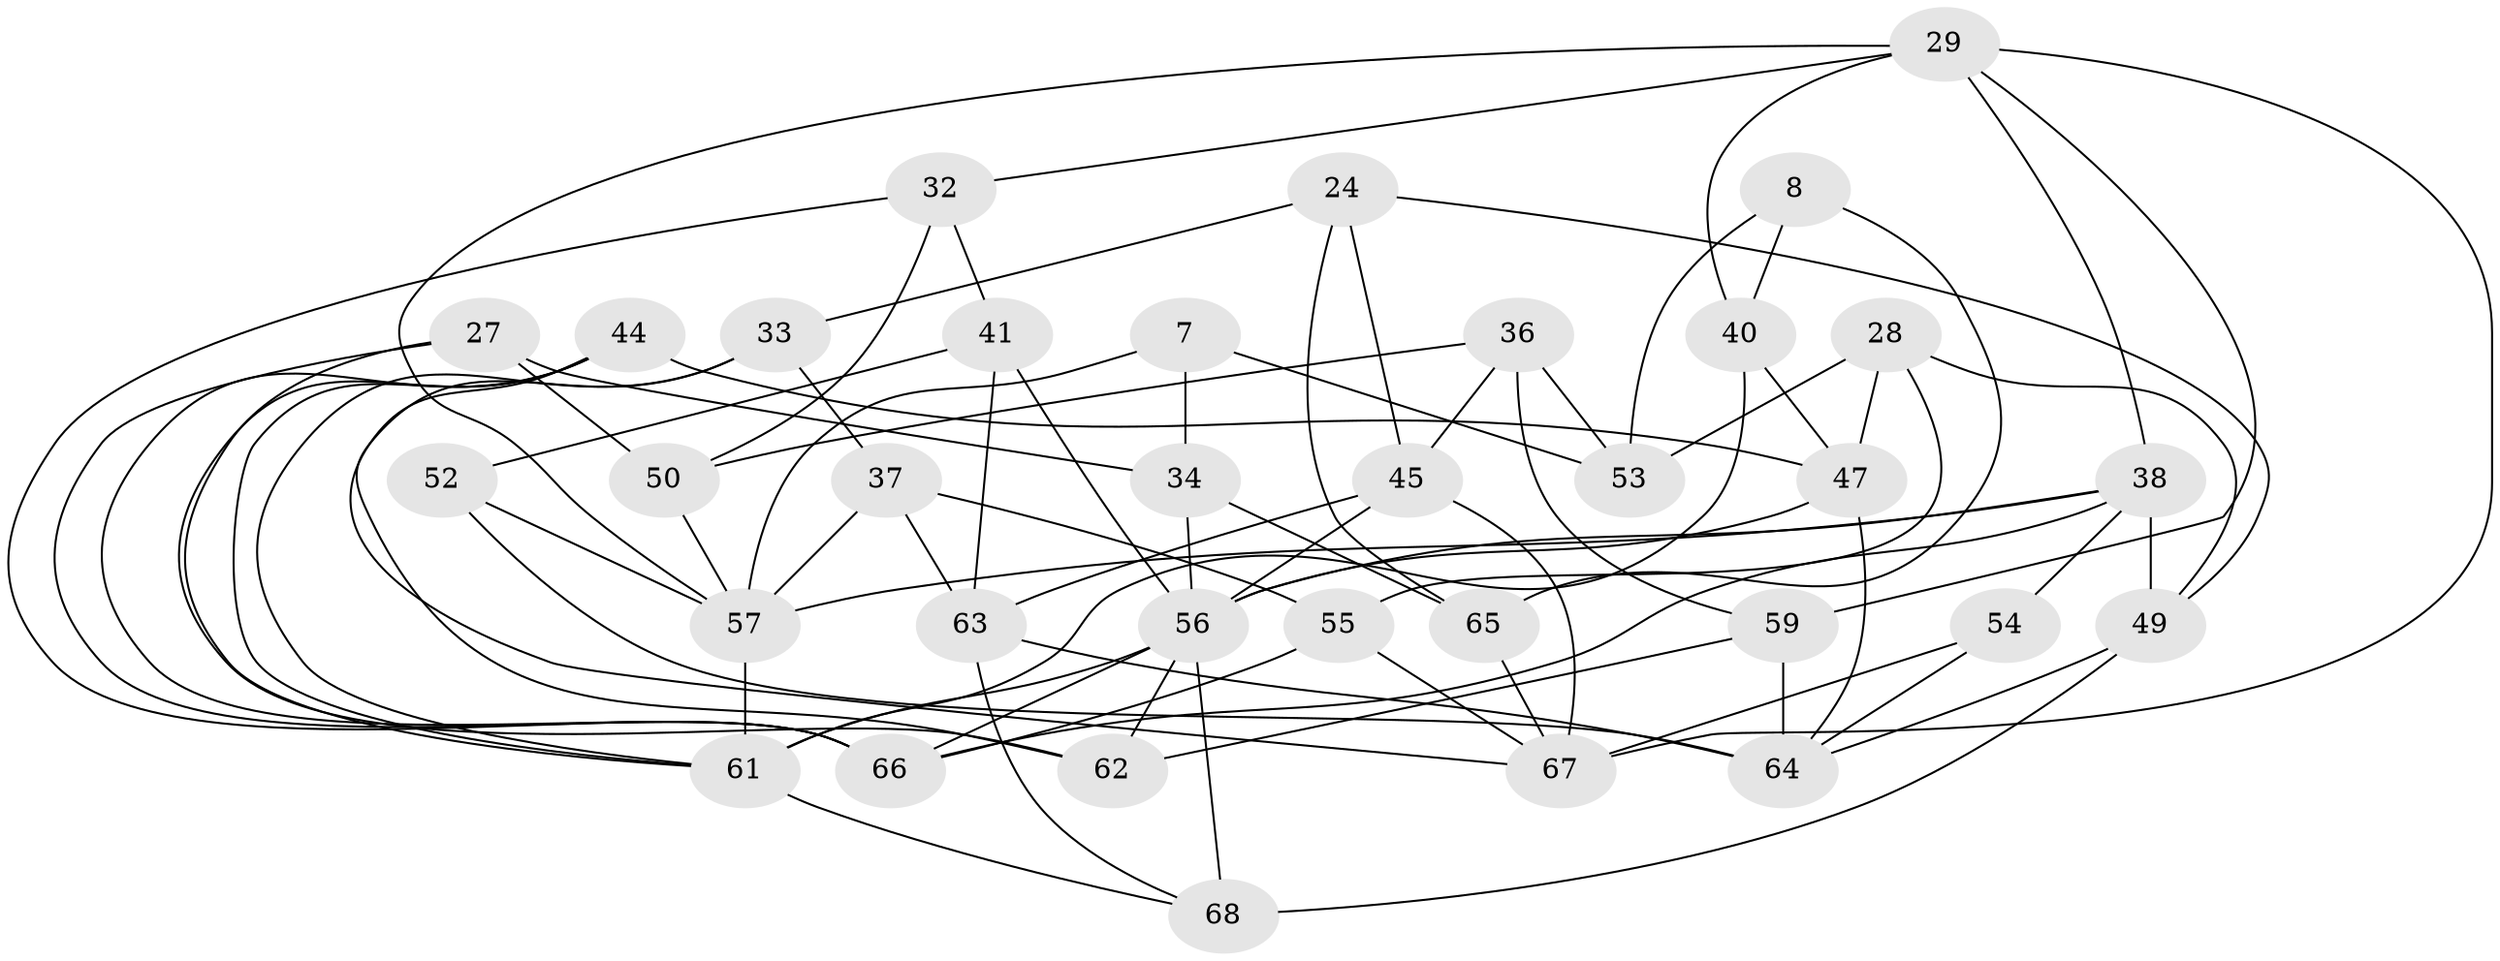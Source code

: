 // original degree distribution, {4: 1.0}
// Generated by graph-tools (version 1.1) at 2025/57/03/09/25 04:57:38]
// undirected, 34 vertices, 79 edges
graph export_dot {
graph [start="1"]
  node [color=gray90,style=filled];
  7;
  8;
  24;
  27;
  28;
  29 [super="+14"];
  32;
  33;
  34;
  36 [super="+20"];
  37;
  38 [super="+5+23+22"];
  40;
  41;
  44 [super="+9+12"];
  45 [super="+30"];
  47 [super="+39"];
  49 [super="+43"];
  50;
  52;
  53 [super="+19"];
  54;
  55;
  56 [super="+10+26+17"];
  57 [super="+11+31"];
  59 [super="+46"];
  61 [super="+18+48"];
  62;
  63 [super="+42"];
  64 [super="+13+25"];
  65;
  66 [super="+60+35"];
  67 [super="+51+16"];
  68 [super="+58"];
  7 -- 34;
  7 -- 53 [weight=2];
  7 -- 57;
  8 -- 53 [weight=2];
  8 -- 40;
  8 -- 65;
  24 -- 45;
  24 -- 49;
  24 -- 33;
  24 -- 65;
  27 -- 50;
  27 -- 34;
  27 -- 66;
  27 -- 61;
  28 -- 53;
  28 -- 55;
  28 -- 47;
  28 -- 49;
  29 -- 40;
  29 -- 32;
  29 -- 57;
  29 -- 59;
  29 -- 67;
  29 -- 38;
  32 -- 66;
  32 -- 41;
  32 -- 50;
  33 -- 37;
  33 -- 62;
  33 -- 61;
  34 -- 56;
  34 -- 65;
  36 -- 59 [weight=2];
  36 -- 50;
  36 -- 53;
  36 -- 45 [weight=2];
  37 -- 63;
  37 -- 55;
  37 -- 57;
  38 -- 54;
  38 -- 66 [weight=2];
  38 -- 56 [weight=2];
  38 -- 57 [weight=3];
  38 -- 49;
  40 -- 47;
  40 -- 61;
  41 -- 52;
  41 -- 63;
  41 -- 56;
  44 -- 61;
  44 -- 62;
  44 -- 67 [weight=2];
  44 -- 66 [weight=2];
  44 -- 47 [weight=2];
  45 -- 67;
  45 -- 56;
  45 -- 63;
  47 -- 56 [weight=3];
  47 -- 64;
  49 -- 68 [weight=2];
  49 -- 64;
  50 -- 57;
  52 -- 57 [weight=2];
  52 -- 64;
  54 -- 67 [weight=2];
  54 -- 64;
  55 -- 67;
  55 -- 66;
  56 -- 66;
  56 -- 62;
  56 -- 68 [weight=2];
  56 -- 61 [weight=2];
  57 -- 61 [weight=3];
  59 -- 64 [weight=2];
  59 -- 62;
  61 -- 68;
  63 -- 64 [weight=2];
  63 -- 68;
  65 -- 67;
}
